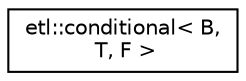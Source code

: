digraph "Graphical Class Hierarchy"
{
  edge [fontname="Helvetica",fontsize="10",labelfontname="Helvetica",labelfontsize="10"];
  node [fontname="Helvetica",fontsize="10",shape=record];
  rankdir="LR";
  Node0 [label="etl::conditional\< B,\l T, F \>",height=0.2,width=0.4,color="black", fillcolor="white", style="filled",URL="$structetl_1_1conditional.html",tooltip="Provides member typedef type, which is defined as T if B is true at compile time, or as F if B is fal..."];
}
